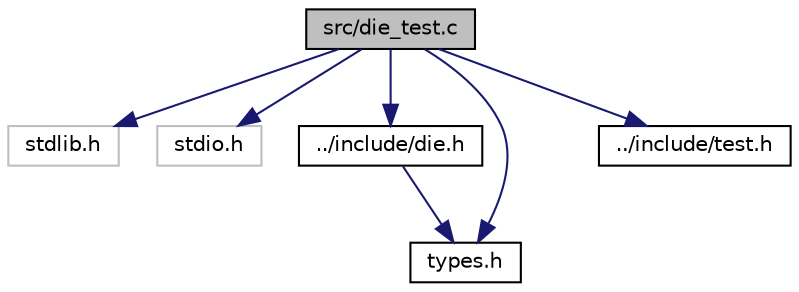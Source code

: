 digraph "src/die_test.c"
{
 // LATEX_PDF_SIZE
  edge [fontname="Helvetica",fontsize="10",labelfontname="Helvetica",labelfontsize="10"];
  node [fontname="Helvetica",fontsize="10",shape=record];
  Node1 [label="src/die_test.c",height=0.2,width=0.4,color="black", fillcolor="grey75", style="filled", fontcolor="black",tooltip="It tests the die module."];
  Node1 -> Node2 [color="midnightblue",fontsize="10",style="solid",fontname="Helvetica"];
  Node2 [label="stdlib.h",height=0.2,width=0.4,color="grey75", fillcolor="white", style="filled",tooltip=" "];
  Node1 -> Node3 [color="midnightblue",fontsize="10",style="solid",fontname="Helvetica"];
  Node3 [label="stdio.h",height=0.2,width=0.4,color="grey75", fillcolor="white", style="filled",tooltip=" "];
  Node1 -> Node4 [color="midnightblue",fontsize="10",style="solid",fontname="Helvetica"];
  Node4 [label="../include/die.h",height=0.2,width=0.4,color="black", fillcolor="white", style="filled",URL="$die_8h.html",tooltip="It defines the die interface."];
  Node4 -> Node5 [color="midnightblue",fontsize="10",style="solid",fontname="Helvetica"];
  Node5 [label="types.h",height=0.2,width=0.4,color="black", fillcolor="white", style="filled",URL="$types_8h.html",tooltip="It defines common types."];
  Node1 -> Node6 [color="midnightblue",fontsize="10",style="solid",fontname="Helvetica"];
  Node6 [label="../include/test.h",height=0.2,width=0.4,color="black", fillcolor="white", style="filled",URL="$test_8h_source.html",tooltip=" "];
  Node1 -> Node5 [color="midnightblue",fontsize="10",style="solid",fontname="Helvetica"];
}
